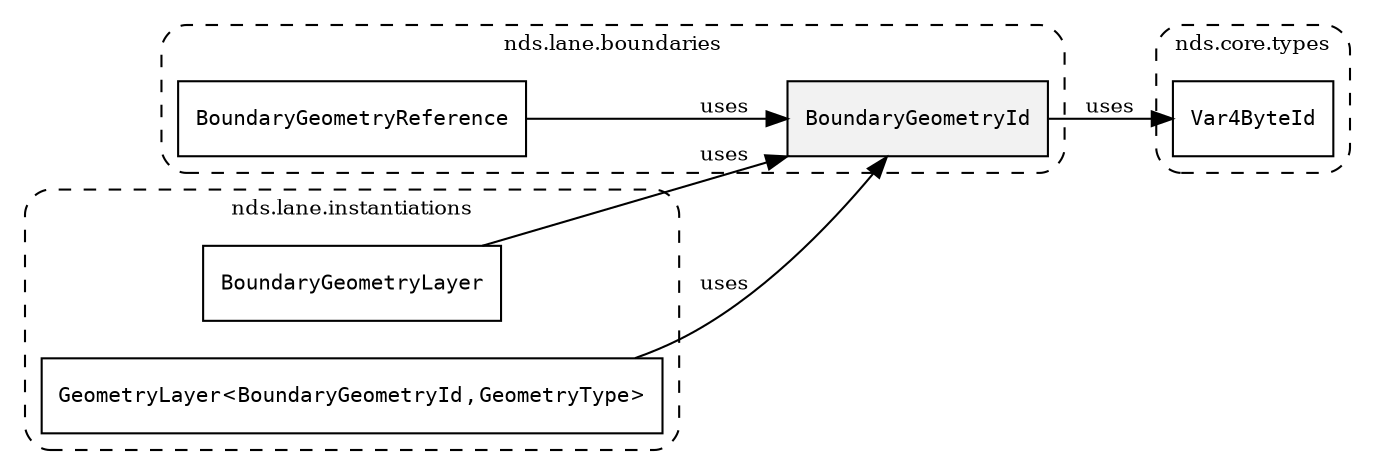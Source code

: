 /**
 * This dot file creates symbol collaboration diagram for BoundaryGeometryId.
 */
digraph ZSERIO
{
    node [shape=box, fontsize=10];
    rankdir="LR";
    fontsize=10;
    tooltip="BoundaryGeometryId collaboration diagram";

    subgraph "cluster_nds.lane.boundaries"
    {
        style="dashed, rounded";
        label="nds.lane.boundaries";
        tooltip="Package nds.lane.boundaries";
        href="../../../content/packages/nds.lane.boundaries.html#Package-nds-lane-boundaries";
        target="_parent";

        "BoundaryGeometryId" [style="filled", fillcolor="#0000000D", target="_parent", label=<<font face="monospace"><table align="center" border="0" cellspacing="0" cellpadding="0"><tr><td href="../../../content/packages/nds.lane.boundaries.html#Subtype-BoundaryGeometryId" title="Subtype defined in nds.lane.boundaries">BoundaryGeometryId</td></tr></table></font>>];
        "BoundaryGeometryReference" [target="_parent", label=<<font face="monospace"><table align="center" border="0" cellspacing="0" cellpadding="0"><tr><td href="../../../content/packages/nds.lane.boundaries.html#Subtype-BoundaryGeometryReference" title="Subtype defined in nds.lane.boundaries">BoundaryGeometryReference</td></tr></table></font>>];
    }

    subgraph "cluster_nds.core.types"
    {
        style="dashed, rounded";
        label="nds.core.types";
        tooltip="Package nds.core.types";
        href="../../../content/packages/nds.core.types.html#Package-nds-core-types";
        target="_parent";

        "Var4ByteId" [target="_parent", label=<<font face="monospace"><table align="center" border="0" cellspacing="0" cellpadding="0"><tr><td href="../../../content/packages/nds.core.types.html#Structure-Var4ByteId" title="Structure defined in nds.core.types">Var4ByteId</td></tr></table></font>>];
    }

    subgraph "cluster_nds.lane.instantiations"
    {
        style="dashed, rounded";
        label="nds.lane.instantiations";
        tooltip="Package nds.lane.instantiations";
        href="../../../content/packages/nds.lane.instantiations.html#Package-nds-lane-instantiations";
        target="_parent";

        "BoundaryGeometryLayer" [target="_parent", label=<<font face="monospace"><table align="center" border="0" cellspacing="0" cellpadding="0"><tr><td href="../../../content/packages/nds.lane.instantiations.html#InstantiateType-BoundaryGeometryLayer" title="InstantiateType defined in nds.lane.instantiations">BoundaryGeometryLayer</td></tr></table></font>>];
        "GeometryLayer&lt;BoundaryGeometryId,GeometryType&gt;" [target="_parent", label=<<font face="monospace"><table align="center" border="0" cellspacing="0" cellpadding="0"><tr><td href="../../../content/packages/nds.core.geometry.html#Structure-GeometryLayer" title="Structure defined in nds.core.geometry">GeometryLayer</td><td>&lt;</td><td><table align="center" border="0" cellspacing="0" cellpadding="0"><tr><td href="../../../content/packages/nds.lane.boundaries.html#Subtype-BoundaryGeometryId" title="Subtype defined in nds.lane.boundaries">BoundaryGeometryId</td></tr></table></td><td>,</td><td><table align="center" border="0" cellspacing="0" cellpadding="0"><tr><td href="../../../content/packages/nds.core.geometry.html#Subtype-GeometryType" title="Subtype defined in nds.core.geometry">GeometryType</td></tr></table></td><td>&gt;</td></tr></table></font>>];
    }

    "BoundaryGeometryId" -> "Var4ByteId" [label="uses", fontsize=10];
    "BoundaryGeometryReference" -> "BoundaryGeometryId" [label="uses", fontsize=10];
    "BoundaryGeometryLayer" -> "BoundaryGeometryId" [label="uses", fontsize=10];
    "GeometryLayer&lt;BoundaryGeometryId,GeometryType&gt;" -> "BoundaryGeometryId" [label="uses", fontsize=10];
}

